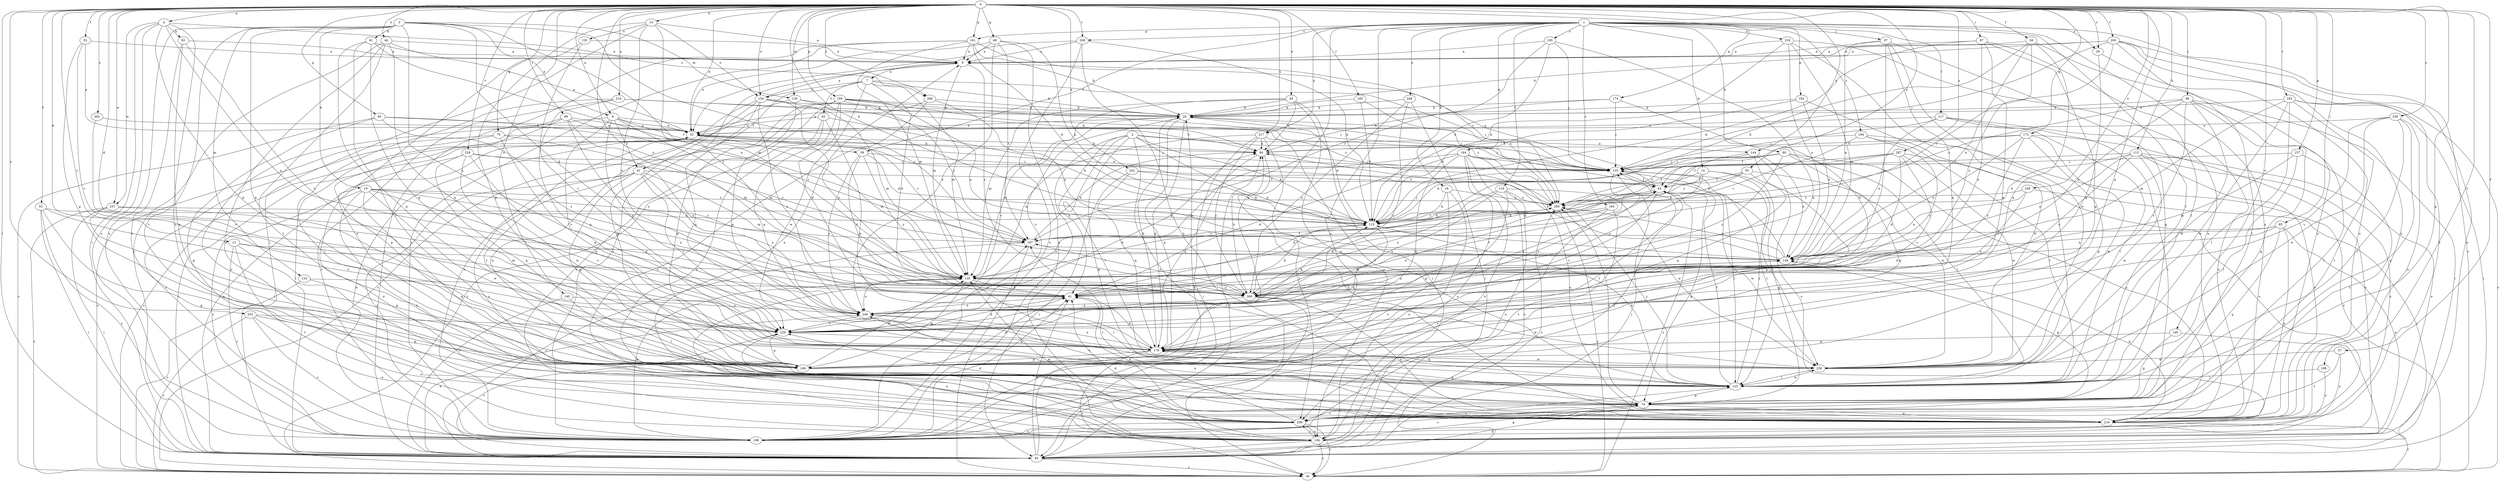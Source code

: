 strict digraph  {
0;
1;
2;
3;
4;
6;
7;
9;
10;
12;
14;
16;
19;
20;
28;
30;
41;
44;
46;
50;
52;
53;
55;
57;
58;
59;
61;
62;
63;
65;
68;
70;
74;
80;
81;
82;
84;
85;
87;
89;
95;
96;
97;
105;
113;
115;
117;
119;
125;
130;
133;
135;
140;
144;
146;
149;
154;
155;
156;
157;
159;
161;
162;
164;
166;
172;
174;
176;
182;
183;
187;
193;
194;
195;
198;
199;
200;
208;
209;
210;
217;
218;
219;
228;
229;
237;
238;
242;
246;
248;
249;
253;
256;
260;
262;
267;
268;
269;
0 -> 4  [label=a];
0 -> 6  [label=a];
0 -> 10  [label=b];
0 -> 12  [label=b];
0 -> 28  [label=c];
0 -> 41  [label=d];
0 -> 44  [label=e];
0 -> 46  [label=e];
0 -> 50  [label=e];
0 -> 52  [label=e];
0 -> 53  [label=f];
0 -> 55  [label=f];
0 -> 57  [label=f];
0 -> 58  [label=f];
0 -> 65  [label=g];
0 -> 68  [label=g];
0 -> 70  [label=g];
0 -> 74  [label=g];
0 -> 85  [label=i];
0 -> 87  [label=i];
0 -> 89  [label=i];
0 -> 95  [label=i];
0 -> 96  [label=j];
0 -> 113  [label=k];
0 -> 115  [label=k];
0 -> 130  [label=m];
0 -> 140  [label=n];
0 -> 144  [label=n];
0 -> 149  [label=o];
0 -> 154  [label=o];
0 -> 157  [label=p];
0 -> 159  [label=p];
0 -> 161  [label=p];
0 -> 172  [label=q];
0 -> 174  [label=q];
0 -> 176  [label=q];
0 -> 182  [label=r];
0 -> 183  [label=r];
0 -> 199  [label=t];
0 -> 200  [label=t];
0 -> 208  [label=t];
0 -> 210  [label=u];
0 -> 217  [label=u];
0 -> 228  [label=v];
0 -> 229  [label=v];
0 -> 237  [label=w];
0 -> 242  [label=x];
0 -> 246  [label=x];
0 -> 253  [label=y];
0 -> 256  [label=y];
0 -> 260  [label=y];
0 -> 262  [label=z];
0 -> 267  [label=z];
0 -> 268  [label=z];
1 -> 14  [label=b];
1 -> 16  [label=b];
1 -> 28  [label=c];
1 -> 30  [label=c];
1 -> 59  [label=f];
1 -> 80  [label=h];
1 -> 97  [label=j];
1 -> 117  [label=l];
1 -> 119  [label=l];
1 -> 125  [label=l];
1 -> 161  [label=p];
1 -> 162  [label=p];
1 -> 164  [label=p];
1 -> 166  [label=p];
1 -> 193  [label=s];
1 -> 194  [label=s];
1 -> 195  [label=s];
1 -> 198  [label=s];
1 -> 208  [label=t];
1 -> 217  [label=u];
1 -> 218  [label=u];
1 -> 219  [label=u];
1 -> 248  [label=x];
2 -> 30  [label=c];
2 -> 41  [label=d];
2 -> 74  [label=g];
2 -> 105  [label=j];
2 -> 115  [label=k];
2 -> 125  [label=l];
2 -> 144  [label=n];
2 -> 146  [label=n];
2 -> 198  [label=s];
3 -> 6  [label=a];
3 -> 19  [label=b];
3 -> 41  [label=d];
3 -> 81  [label=h];
3 -> 130  [label=m];
3 -> 133  [label=m];
3 -> 135  [label=m];
3 -> 166  [label=p];
3 -> 187  [label=r];
3 -> 198  [label=s];
3 -> 209  [label=t];
3 -> 249  [label=x];
4 -> 82  [label=h];
4 -> 95  [label=i];
4 -> 166  [label=p];
4 -> 198  [label=s];
4 -> 219  [label=u];
4 -> 237  [label=w];
4 -> 249  [label=x];
4 -> 268  [label=z];
6 -> 52  [label=e];
6 -> 59  [label=f];
6 -> 61  [label=f];
6 -> 84  [label=h];
6 -> 135  [label=m];
6 -> 219  [label=u];
6 -> 229  [label=v];
6 -> 249  [label=x];
7 -> 20  [label=b];
7 -> 41  [label=d];
7 -> 61  [label=f];
7 -> 62  [label=f];
7 -> 135  [label=m];
7 -> 154  [label=o];
7 -> 238  [label=w];
7 -> 269  [label=z];
9 -> 7  [label=a];
9 -> 135  [label=m];
9 -> 198  [label=s];
9 -> 260  [label=y];
10 -> 9  [label=a];
10 -> 95  [label=i];
10 -> 154  [label=o];
10 -> 155  [label=o];
10 -> 166  [label=p];
10 -> 249  [label=x];
10 -> 260  [label=y];
12 -> 135  [label=m];
12 -> 146  [label=n];
12 -> 166  [label=p];
12 -> 198  [label=s];
12 -> 209  [label=t];
14 -> 63  [label=f];
14 -> 74  [label=g];
14 -> 125  [label=l];
14 -> 260  [label=y];
14 -> 269  [label=z];
16 -> 115  [label=k];
16 -> 156  [label=o];
16 -> 198  [label=s];
16 -> 269  [label=z];
19 -> 74  [label=g];
19 -> 187  [label=r];
19 -> 198  [label=s];
19 -> 219  [label=u];
19 -> 229  [label=v];
19 -> 238  [label=w];
19 -> 260  [label=y];
19 -> 269  [label=z];
20 -> 52  [label=e];
20 -> 105  [label=j];
20 -> 115  [label=k];
20 -> 135  [label=m];
20 -> 166  [label=p];
20 -> 176  [label=q];
20 -> 229  [label=v];
28 -> 176  [label=q];
28 -> 219  [label=u];
41 -> 249  [label=x];
44 -> 20  [label=b];
44 -> 84  [label=h];
44 -> 95  [label=i];
44 -> 135  [label=m];
44 -> 156  [label=o];
44 -> 229  [label=v];
46 -> 9  [label=a];
46 -> 52  [label=e];
46 -> 95  [label=i];
46 -> 156  [label=o];
46 -> 176  [label=q];
46 -> 209  [label=t];
50 -> 63  [label=f];
50 -> 115  [label=k];
50 -> 166  [label=p];
50 -> 176  [label=q];
50 -> 269  [label=z];
52 -> 30  [label=c];
52 -> 84  [label=h];
52 -> 95  [label=i];
52 -> 105  [label=j];
52 -> 125  [label=l];
52 -> 135  [label=m];
52 -> 187  [label=r];
53 -> 74  [label=g];
53 -> 95  [label=i];
53 -> 115  [label=k];
53 -> 198  [label=s];
53 -> 229  [label=v];
55 -> 9  [label=a];
55 -> 52  [label=e];
55 -> 166  [label=p];
55 -> 229  [label=v];
57 -> 209  [label=t];
57 -> 219  [label=u];
57 -> 238  [label=w];
58 -> 9  [label=a];
58 -> 115  [label=k];
58 -> 146  [label=n];
58 -> 176  [label=q];
58 -> 219  [label=u];
58 -> 260  [label=y];
59 -> 41  [label=d];
59 -> 105  [label=j];
59 -> 115  [label=k];
59 -> 249  [label=x];
59 -> 260  [label=y];
61 -> 63  [label=f];
61 -> 135  [label=m];
61 -> 166  [label=p];
61 -> 198  [label=s];
61 -> 219  [label=u];
61 -> 229  [label=v];
61 -> 249  [label=x];
62 -> 30  [label=c];
62 -> 52  [label=e];
62 -> 115  [label=k];
62 -> 176  [label=q];
62 -> 219  [label=u];
63 -> 9  [label=a];
63 -> 30  [label=c];
63 -> 52  [label=e];
63 -> 74  [label=g];
63 -> 229  [label=v];
63 -> 238  [label=w];
63 -> 269  [label=z];
65 -> 30  [label=c];
65 -> 52  [label=e];
65 -> 74  [label=g];
65 -> 260  [label=y];
65 -> 269  [label=z];
68 -> 9  [label=a];
68 -> 52  [label=e];
68 -> 115  [label=k];
68 -> 156  [label=o];
68 -> 187  [label=r];
68 -> 249  [label=x];
70 -> 30  [label=c];
70 -> 84  [label=h];
70 -> 176  [label=q];
70 -> 198  [label=s];
70 -> 260  [label=y];
74 -> 176  [label=q];
74 -> 198  [label=s];
74 -> 209  [label=t];
74 -> 219  [label=u];
74 -> 269  [label=z];
80 -> 105  [label=j];
80 -> 115  [label=k];
80 -> 125  [label=l];
80 -> 219  [label=u];
80 -> 238  [label=w];
80 -> 260  [label=y];
80 -> 269  [label=z];
81 -> 9  [label=a];
81 -> 125  [label=l];
81 -> 146  [label=n];
81 -> 166  [label=p];
81 -> 176  [label=q];
82 -> 9  [label=a];
82 -> 74  [label=g];
82 -> 209  [label=t];
82 -> 229  [label=v];
84 -> 105  [label=j];
84 -> 176  [label=q];
84 -> 219  [label=u];
85 -> 41  [label=d];
85 -> 74  [label=g];
85 -> 146  [label=n];
85 -> 156  [label=o];
85 -> 187  [label=r];
85 -> 219  [label=u];
87 -> 9  [label=a];
87 -> 115  [label=k];
87 -> 125  [label=l];
87 -> 166  [label=p];
87 -> 176  [label=q];
87 -> 249  [label=x];
89 -> 52  [label=e];
89 -> 125  [label=l];
89 -> 135  [label=m];
89 -> 166  [label=p];
89 -> 187  [label=r];
89 -> 260  [label=y];
95 -> 20  [label=b];
95 -> 30  [label=c];
95 -> 41  [label=d];
95 -> 52  [label=e];
95 -> 74  [label=g];
95 -> 84  [label=h];
95 -> 105  [label=j];
95 -> 229  [label=v];
95 -> 249  [label=x];
95 -> 269  [label=z];
96 -> 20  [label=b];
96 -> 74  [label=g];
96 -> 95  [label=i];
96 -> 146  [label=n];
96 -> 209  [label=t];
96 -> 229  [label=v];
96 -> 238  [label=w];
96 -> 269  [label=z];
97 -> 9  [label=a];
97 -> 41  [label=d];
97 -> 74  [label=g];
97 -> 146  [label=n];
97 -> 176  [label=q];
97 -> 238  [label=w];
105 -> 63  [label=f];
105 -> 125  [label=l];
105 -> 229  [label=v];
105 -> 238  [label=w];
113 -> 105  [label=j];
113 -> 115  [label=k];
113 -> 146  [label=n];
113 -> 156  [label=o];
113 -> 198  [label=s];
113 -> 219  [label=u];
113 -> 238  [label=w];
113 -> 260  [label=y];
115 -> 105  [label=j];
115 -> 176  [label=q];
115 -> 187  [label=r];
115 -> 269  [label=z];
117 -> 52  [label=e];
117 -> 105  [label=j];
117 -> 125  [label=l];
117 -> 146  [label=n];
117 -> 209  [label=t];
117 -> 219  [label=u];
119 -> 41  [label=d];
119 -> 156  [label=o];
119 -> 166  [label=p];
119 -> 238  [label=w];
119 -> 260  [label=y];
119 -> 269  [label=z];
125 -> 63  [label=f];
125 -> 74  [label=g];
125 -> 105  [label=j];
125 -> 115  [label=k];
125 -> 238  [label=w];
125 -> 249  [label=x];
125 -> 269  [label=z];
130 -> 20  [label=b];
130 -> 30  [label=c];
130 -> 84  [label=h];
130 -> 176  [label=q];
133 -> 30  [label=c];
133 -> 209  [label=t];
133 -> 260  [label=y];
135 -> 41  [label=d];
135 -> 63  [label=f];
135 -> 125  [label=l];
135 -> 156  [label=o];
135 -> 166  [label=p];
135 -> 249  [label=x];
135 -> 260  [label=y];
140 -> 95  [label=i];
140 -> 125  [label=l];
140 -> 249  [label=x];
144 -> 105  [label=j];
144 -> 135  [label=m];
144 -> 146  [label=n];
144 -> 156  [label=o];
144 -> 166  [label=p];
146 -> 20  [label=b];
146 -> 74  [label=g];
146 -> 84  [label=h];
146 -> 135  [label=m];
146 -> 269  [label=z];
149 -> 74  [label=g];
149 -> 95  [label=i];
149 -> 176  [label=q];
154 -> 9  [label=a];
154 -> 20  [label=b];
154 -> 135  [label=m];
154 -> 166  [label=p];
154 -> 176  [label=q];
154 -> 219  [label=u];
154 -> 249  [label=x];
154 -> 260  [label=y];
155 -> 9  [label=a];
155 -> 219  [label=u];
155 -> 229  [label=v];
156 -> 30  [label=c];
156 -> 41  [label=d];
156 -> 74  [label=g];
156 -> 95  [label=i];
156 -> 135  [label=m];
156 -> 209  [label=t];
157 -> 105  [label=j];
157 -> 125  [label=l];
157 -> 135  [label=m];
157 -> 209  [label=t];
159 -> 20  [label=b];
159 -> 41  [label=d];
159 -> 105  [label=j];
159 -> 146  [label=n];
159 -> 156  [label=o];
159 -> 166  [label=p];
159 -> 176  [label=q];
159 -> 187  [label=r];
159 -> 198  [label=s];
159 -> 269  [label=z];
161 -> 9  [label=a];
161 -> 20  [label=b];
161 -> 95  [label=i];
161 -> 115  [label=k];
161 -> 135  [label=m];
161 -> 198  [label=s];
161 -> 269  [label=z];
162 -> 20  [label=b];
162 -> 115  [label=k];
162 -> 146  [label=n];
162 -> 238  [label=w];
164 -> 30  [label=c];
164 -> 41  [label=d];
164 -> 105  [label=j];
164 -> 135  [label=m];
164 -> 156  [label=o];
164 -> 176  [label=q];
164 -> 198  [label=s];
164 -> 219  [label=u];
164 -> 269  [label=z];
166 -> 41  [label=d];
166 -> 63  [label=f];
166 -> 135  [label=m];
172 -> 63  [label=f];
172 -> 84  [label=h];
172 -> 146  [label=n];
172 -> 156  [label=o];
172 -> 166  [label=p];
172 -> 238  [label=w];
172 -> 260  [label=y];
174 -> 20  [label=b];
174 -> 41  [label=d];
174 -> 84  [label=h];
174 -> 105  [label=j];
176 -> 20  [label=b];
176 -> 30  [label=c];
176 -> 41  [label=d];
176 -> 166  [label=p];
176 -> 238  [label=w];
176 -> 249  [label=x];
182 -> 20  [label=b];
182 -> 105  [label=j];
182 -> 115  [label=k];
183 -> 20  [label=b];
183 -> 30  [label=c];
183 -> 95  [label=i];
183 -> 125  [label=l];
183 -> 135  [label=m];
183 -> 209  [label=t];
183 -> 238  [label=w];
187 -> 30  [label=c];
187 -> 84  [label=h];
187 -> 95  [label=i];
187 -> 146  [label=n];
193 -> 41  [label=d];
193 -> 115  [label=k];
193 -> 198  [label=s];
193 -> 209  [label=t];
193 -> 249  [label=x];
194 -> 30  [label=c];
194 -> 84  [label=h];
194 -> 125  [label=l];
194 -> 187  [label=r];
194 -> 260  [label=y];
195 -> 9  [label=a];
195 -> 105  [label=j];
195 -> 115  [label=k];
195 -> 176  [label=q];
195 -> 187  [label=r];
198 -> 41  [label=d];
198 -> 52  [label=e];
198 -> 105  [label=j];
198 -> 125  [label=l];
198 -> 135  [label=m];
198 -> 187  [label=r];
199 -> 125  [label=l];
199 -> 219  [label=u];
200 -> 9  [label=a];
200 -> 20  [label=b];
200 -> 105  [label=j];
200 -> 156  [label=o];
200 -> 187  [label=r];
200 -> 198  [label=s];
200 -> 209  [label=t];
200 -> 219  [label=u];
208 -> 9  [label=a];
208 -> 52  [label=e];
208 -> 115  [label=k];
208 -> 198  [label=s];
208 -> 219  [label=u];
209 -> 30  [label=c];
209 -> 41  [label=d];
209 -> 156  [label=o];
209 -> 187  [label=r];
209 -> 198  [label=s];
209 -> 229  [label=v];
210 -> 20  [label=b];
210 -> 95  [label=i];
210 -> 176  [label=q];
210 -> 198  [label=s];
210 -> 269  [label=z];
217 -> 84  [label=h];
217 -> 95  [label=i];
217 -> 125  [label=l];
217 -> 135  [label=m];
217 -> 209  [label=t];
217 -> 260  [label=y];
218 -> 9  [label=a];
218 -> 115  [label=k];
218 -> 125  [label=l];
218 -> 135  [label=m];
218 -> 146  [label=n];
218 -> 219  [label=u];
219 -> 9  [label=a];
219 -> 30  [label=c];
219 -> 146  [label=n];
219 -> 249  [label=x];
228 -> 105  [label=j];
228 -> 156  [label=o];
228 -> 166  [label=p];
228 -> 176  [label=q];
228 -> 187  [label=r];
228 -> 238  [label=w];
229 -> 41  [label=d];
229 -> 84  [label=h];
229 -> 156  [label=o];
229 -> 166  [label=p];
229 -> 176  [label=q];
237 -> 30  [label=c];
237 -> 41  [label=d];
237 -> 95  [label=i];
237 -> 115  [label=k];
237 -> 125  [label=l];
238 -> 125  [label=l];
238 -> 176  [label=q];
242 -> 63  [label=f];
242 -> 95  [label=i];
242 -> 115  [label=k];
242 -> 176  [label=q];
246 -> 95  [label=i];
246 -> 146  [label=n];
246 -> 249  [label=x];
246 -> 269  [label=z];
248 -> 20  [label=b];
248 -> 95  [label=i];
248 -> 229  [label=v];
248 -> 260  [label=y];
249 -> 63  [label=f];
249 -> 115  [label=k];
249 -> 229  [label=v];
253 -> 30  [label=c];
253 -> 156  [label=o];
253 -> 166  [label=p];
253 -> 198  [label=s];
253 -> 229  [label=v];
256 -> 52  [label=e];
256 -> 74  [label=g];
256 -> 125  [label=l];
256 -> 219  [label=u];
256 -> 229  [label=v];
256 -> 238  [label=w];
260 -> 63  [label=f];
260 -> 84  [label=h];
260 -> 95  [label=i];
260 -> 115  [label=k];
260 -> 146  [label=n];
260 -> 187  [label=r];
260 -> 219  [label=u];
260 -> 238  [label=w];
260 -> 249  [label=x];
262 -> 52  [label=e];
262 -> 229  [label=v];
267 -> 41  [label=d];
267 -> 63  [label=f];
267 -> 105  [label=j];
267 -> 156  [label=o];
267 -> 229  [label=v];
267 -> 238  [label=w];
267 -> 269  [label=z];
268 -> 20  [label=b];
268 -> 52  [label=e];
268 -> 146  [label=n];
268 -> 156  [label=o];
269 -> 30  [label=c];
269 -> 115  [label=k];
269 -> 260  [label=y];
}

